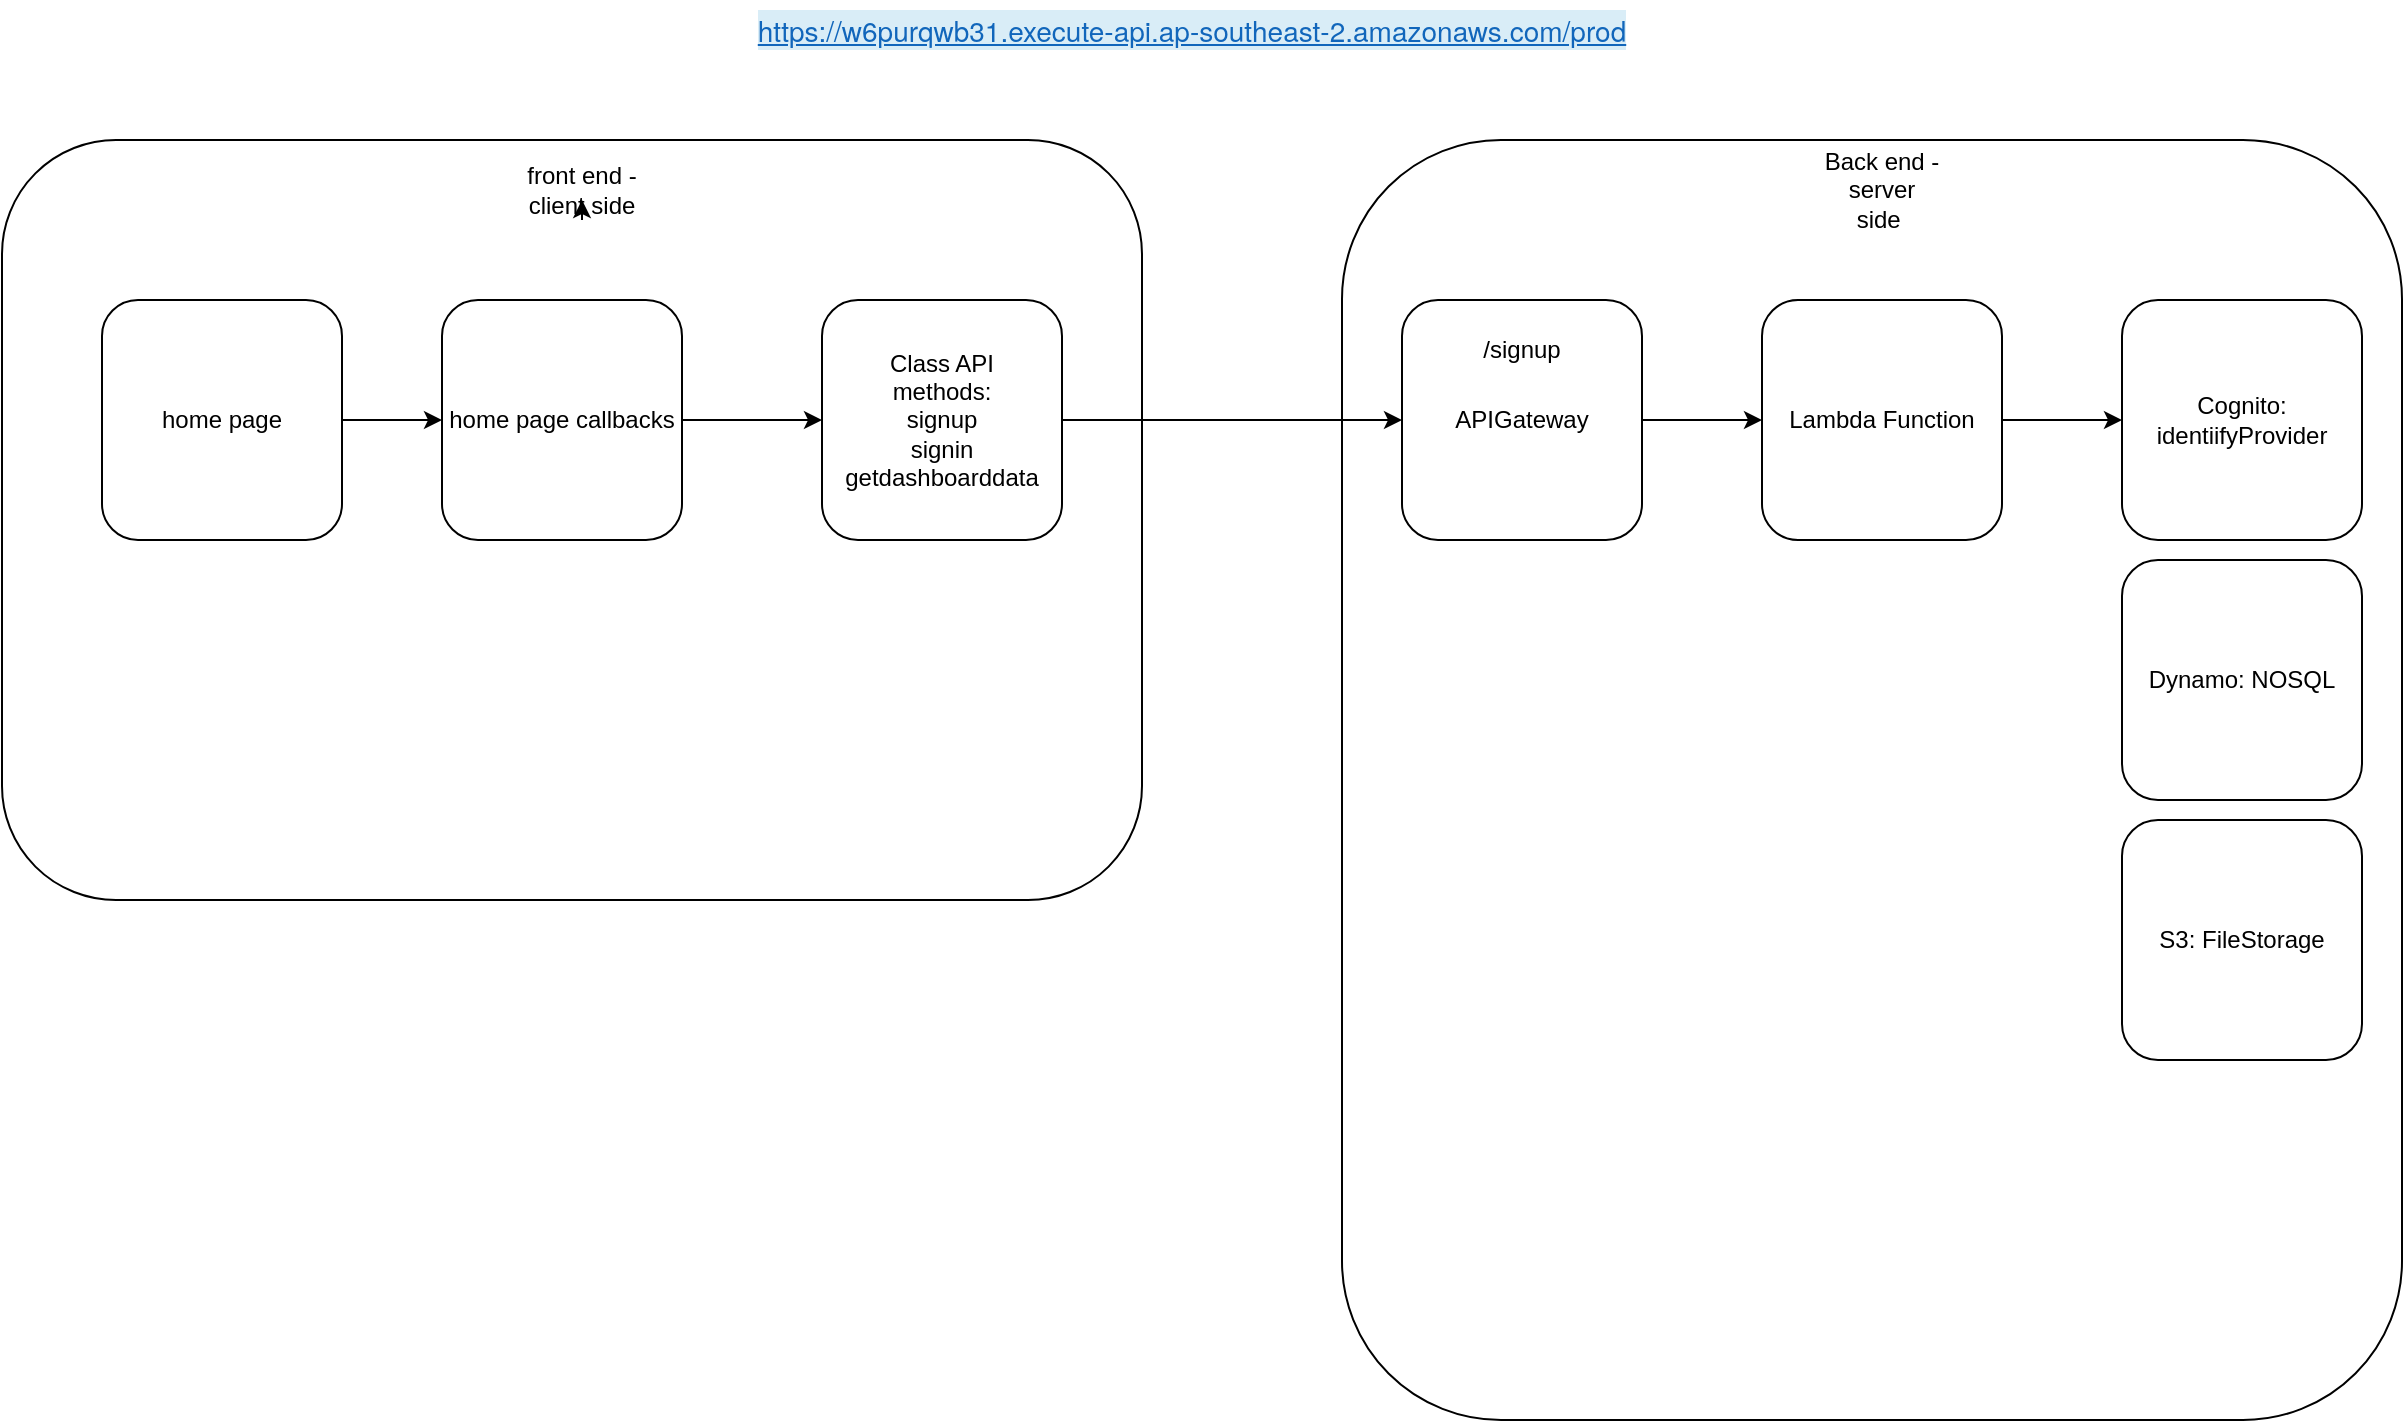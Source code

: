 <mxfile version="16.1.2" type="device"><diagram id="HB-9-0USLHWVYBgWeOky" name="Page-1"><mxGraphModel dx="1422" dy="865" grid="1" gridSize="10" guides="1" tooltips="1" connect="1" arrows="1" fold="1" page="1" pageScale="1" pageWidth="850" pageHeight="1100" math="0" shadow="0"><root><mxCell id="0"/><mxCell id="1" parent="0"/><mxCell id="52-vmClZwwJxBoyrdlkZ-6" value="" style="rounded=1;whiteSpace=wrap;html=1;" vertex="1" parent="1"><mxGeometry x="740" y="170" width="530" height="640" as="geometry"/></mxCell><mxCell id="52-vmClZwwJxBoyrdlkZ-1" value="" style="rounded=1;whiteSpace=wrap;html=1;" vertex="1" parent="1"><mxGeometry x="70" y="170" width="570" height="380" as="geometry"/></mxCell><mxCell id="52-vmClZwwJxBoyrdlkZ-2" value="front end - client side" style="text;html=1;strokeColor=none;fillColor=none;align=center;verticalAlign=middle;whiteSpace=wrap;rounded=0;" vertex="1" parent="1"><mxGeometry x="330" y="180" width="60" height="30" as="geometry"/></mxCell><mxCell id="52-vmClZwwJxBoyrdlkZ-14" style="edgeStyle=orthogonalEdgeStyle;rounded=0;orthogonalLoop=1;jettySize=auto;html=1;exitX=1;exitY=0.5;exitDx=0;exitDy=0;entryX=0;entryY=0.5;entryDx=0;entryDy=0;" edge="1" parent="1" source="52-vmClZwwJxBoyrdlkZ-3" target="52-vmClZwwJxBoyrdlkZ-4"><mxGeometry relative="1" as="geometry"/></mxCell><mxCell id="52-vmClZwwJxBoyrdlkZ-3" value="home page&lt;br&gt;" style="rounded=1;whiteSpace=wrap;html=1;" vertex="1" parent="1"><mxGeometry x="120" y="250" width="120" height="120" as="geometry"/></mxCell><mxCell id="52-vmClZwwJxBoyrdlkZ-15" style="edgeStyle=orthogonalEdgeStyle;rounded=0;orthogonalLoop=1;jettySize=auto;html=1;exitX=1;exitY=0.5;exitDx=0;exitDy=0;entryX=0;entryY=0.5;entryDx=0;entryDy=0;" edge="1" parent="1" source="52-vmClZwwJxBoyrdlkZ-4" target="52-vmClZwwJxBoyrdlkZ-5"><mxGeometry relative="1" as="geometry"/></mxCell><mxCell id="52-vmClZwwJxBoyrdlkZ-4" value="home page callbacks" style="rounded=1;whiteSpace=wrap;html=1;" vertex="1" parent="1"><mxGeometry x="290" y="250" width="120" height="120" as="geometry"/></mxCell><mxCell id="52-vmClZwwJxBoyrdlkZ-16" style="edgeStyle=orthogonalEdgeStyle;rounded=0;orthogonalLoop=1;jettySize=auto;html=1;exitX=1;exitY=0.5;exitDx=0;exitDy=0;entryX=0;entryY=0.5;entryDx=0;entryDy=0;" edge="1" parent="1" source="52-vmClZwwJxBoyrdlkZ-5" target="52-vmClZwwJxBoyrdlkZ-9"><mxGeometry relative="1" as="geometry"/></mxCell><mxCell id="52-vmClZwwJxBoyrdlkZ-5" value="Class API&lt;br&gt;methods:&lt;br&gt;signup&lt;br&gt;signin&lt;br&gt;getdashboarddata" style="rounded=1;whiteSpace=wrap;html=1;" vertex="1" parent="1"><mxGeometry x="480" y="250" width="120" height="120" as="geometry"/></mxCell><mxCell id="52-vmClZwwJxBoyrdlkZ-7" style="edgeStyle=orthogonalEdgeStyle;rounded=0;orthogonalLoop=1;jettySize=auto;html=1;exitX=0.5;exitY=1;exitDx=0;exitDy=0;entryX=0.5;entryY=0.667;entryDx=0;entryDy=0;entryPerimeter=0;" edge="1" parent="1" source="52-vmClZwwJxBoyrdlkZ-2" target="52-vmClZwwJxBoyrdlkZ-2"><mxGeometry relative="1" as="geometry"/></mxCell><mxCell id="52-vmClZwwJxBoyrdlkZ-8" value="Back end - server side&amp;nbsp;" style="text;html=1;strokeColor=none;fillColor=none;align=center;verticalAlign=middle;whiteSpace=wrap;rounded=0;" vertex="1" parent="1"><mxGeometry x="980" y="180" width="60" height="30" as="geometry"/></mxCell><mxCell id="52-vmClZwwJxBoyrdlkZ-20" style="edgeStyle=orthogonalEdgeStyle;rounded=0;orthogonalLoop=1;jettySize=auto;html=1;exitX=1;exitY=0.5;exitDx=0;exitDy=0;entryX=0;entryY=0.5;entryDx=0;entryDy=0;" edge="1" parent="1" source="52-vmClZwwJxBoyrdlkZ-9" target="52-vmClZwwJxBoyrdlkZ-10"><mxGeometry relative="1" as="geometry"/></mxCell><mxCell id="52-vmClZwwJxBoyrdlkZ-9" value="APIGateway" style="rounded=1;whiteSpace=wrap;html=1;" vertex="1" parent="1"><mxGeometry x="770" y="250" width="120" height="120" as="geometry"/></mxCell><mxCell id="52-vmClZwwJxBoyrdlkZ-18" style="edgeStyle=orthogonalEdgeStyle;rounded=0;orthogonalLoop=1;jettySize=auto;html=1;exitX=1;exitY=0.5;exitDx=0;exitDy=0;" edge="1" parent="1" source="52-vmClZwwJxBoyrdlkZ-10" target="52-vmClZwwJxBoyrdlkZ-11"><mxGeometry relative="1" as="geometry"/></mxCell><mxCell id="52-vmClZwwJxBoyrdlkZ-10" value="Lambda Function" style="rounded=1;whiteSpace=wrap;html=1;" vertex="1" parent="1"><mxGeometry x="950" y="250" width="120" height="120" as="geometry"/></mxCell><mxCell id="52-vmClZwwJxBoyrdlkZ-11" value="Cognito: identiifyProvider" style="rounded=1;whiteSpace=wrap;html=1;" vertex="1" parent="1"><mxGeometry x="1130" y="250" width="120" height="120" as="geometry"/></mxCell><mxCell id="52-vmClZwwJxBoyrdlkZ-12" value="Dynamo: NOSQL" style="rounded=1;whiteSpace=wrap;html=1;" vertex="1" parent="1"><mxGeometry x="1130" y="380" width="120" height="120" as="geometry"/></mxCell><mxCell id="52-vmClZwwJxBoyrdlkZ-13" value="S3: FileStorage" style="rounded=1;whiteSpace=wrap;html=1;" vertex="1" parent="1"><mxGeometry x="1130" y="510" width="120" height="120" as="geometry"/></mxCell><mxCell id="52-vmClZwwJxBoyrdlkZ-17" value="/signup" style="text;html=1;strokeColor=none;fillColor=none;align=center;verticalAlign=middle;whiteSpace=wrap;rounded=0;" vertex="1" parent="1"><mxGeometry x="800" y="260" width="60" height="30" as="geometry"/></mxCell><mxCell id="52-vmClZwwJxBoyrdlkZ-19" value="&lt;a target=&quot;_blank&quot; class=&quot;ng-binding&quot; href=&quot;https://w6purqwb31.execute-api.ap-southeast-2.amazonaws.com/prod&quot; style=&quot;box-sizing: inherit ; background: rgb(217 , 237 , 247) ; color: rgb(17 , 102 , 187) ; outline: none ; cursor: pointer ; font-family: &amp;#34;helvetica neue&amp;#34; , &amp;#34;arial&amp;#34; , &amp;#34;helvetica&amp;#34; , sans-serif ; font-size: 14px&quot;&gt;https://w6purqwb31.execute-api.ap-southeast-2.amazonaws.com/prod&lt;/a&gt;" style="text;html=1;strokeColor=none;fillColor=none;align=center;verticalAlign=middle;whiteSpace=wrap;rounded=0;" vertex="1" parent="1"><mxGeometry x="350" y="100" width="630" height="30" as="geometry"/></mxCell></root></mxGraphModel></diagram></mxfile>